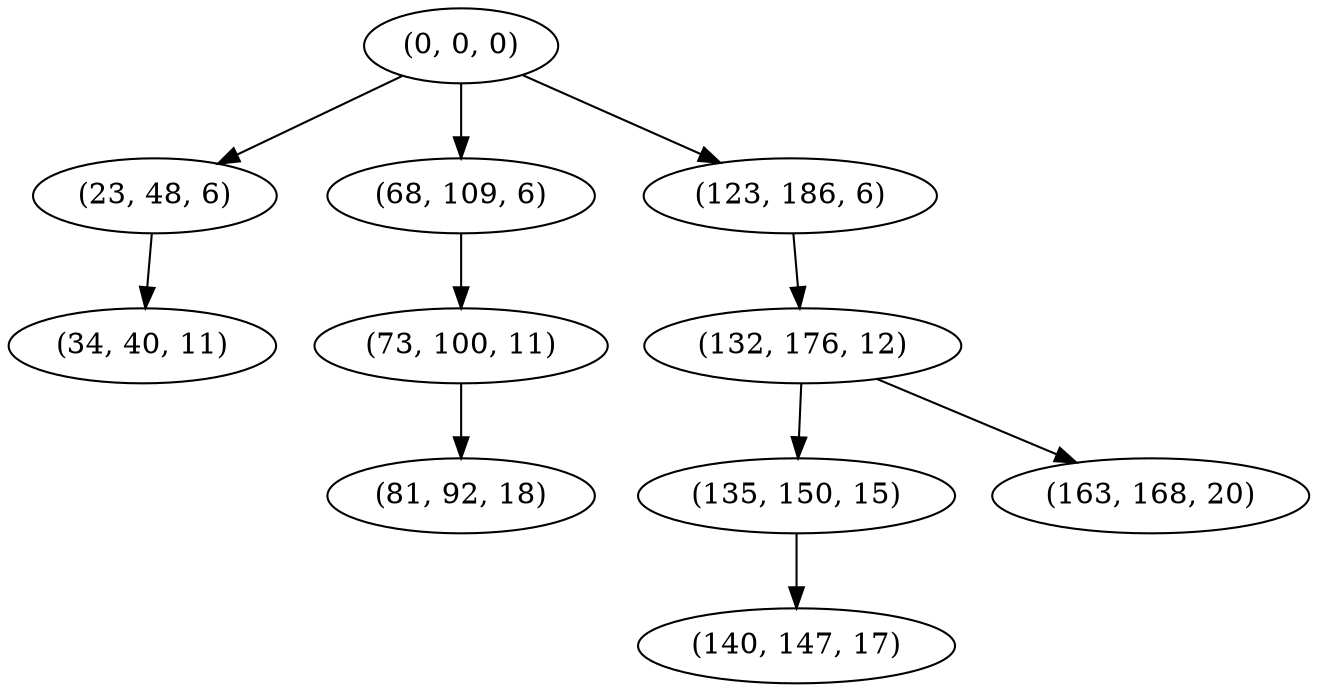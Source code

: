 digraph tree {
    "(0, 0, 0)";
    "(23, 48, 6)";
    "(34, 40, 11)";
    "(68, 109, 6)";
    "(73, 100, 11)";
    "(81, 92, 18)";
    "(123, 186, 6)";
    "(132, 176, 12)";
    "(135, 150, 15)";
    "(140, 147, 17)";
    "(163, 168, 20)";
    "(0, 0, 0)" -> "(23, 48, 6)";
    "(0, 0, 0)" -> "(68, 109, 6)";
    "(0, 0, 0)" -> "(123, 186, 6)";
    "(23, 48, 6)" -> "(34, 40, 11)";
    "(68, 109, 6)" -> "(73, 100, 11)";
    "(73, 100, 11)" -> "(81, 92, 18)";
    "(123, 186, 6)" -> "(132, 176, 12)";
    "(132, 176, 12)" -> "(135, 150, 15)";
    "(132, 176, 12)" -> "(163, 168, 20)";
    "(135, 150, 15)" -> "(140, 147, 17)";
}
